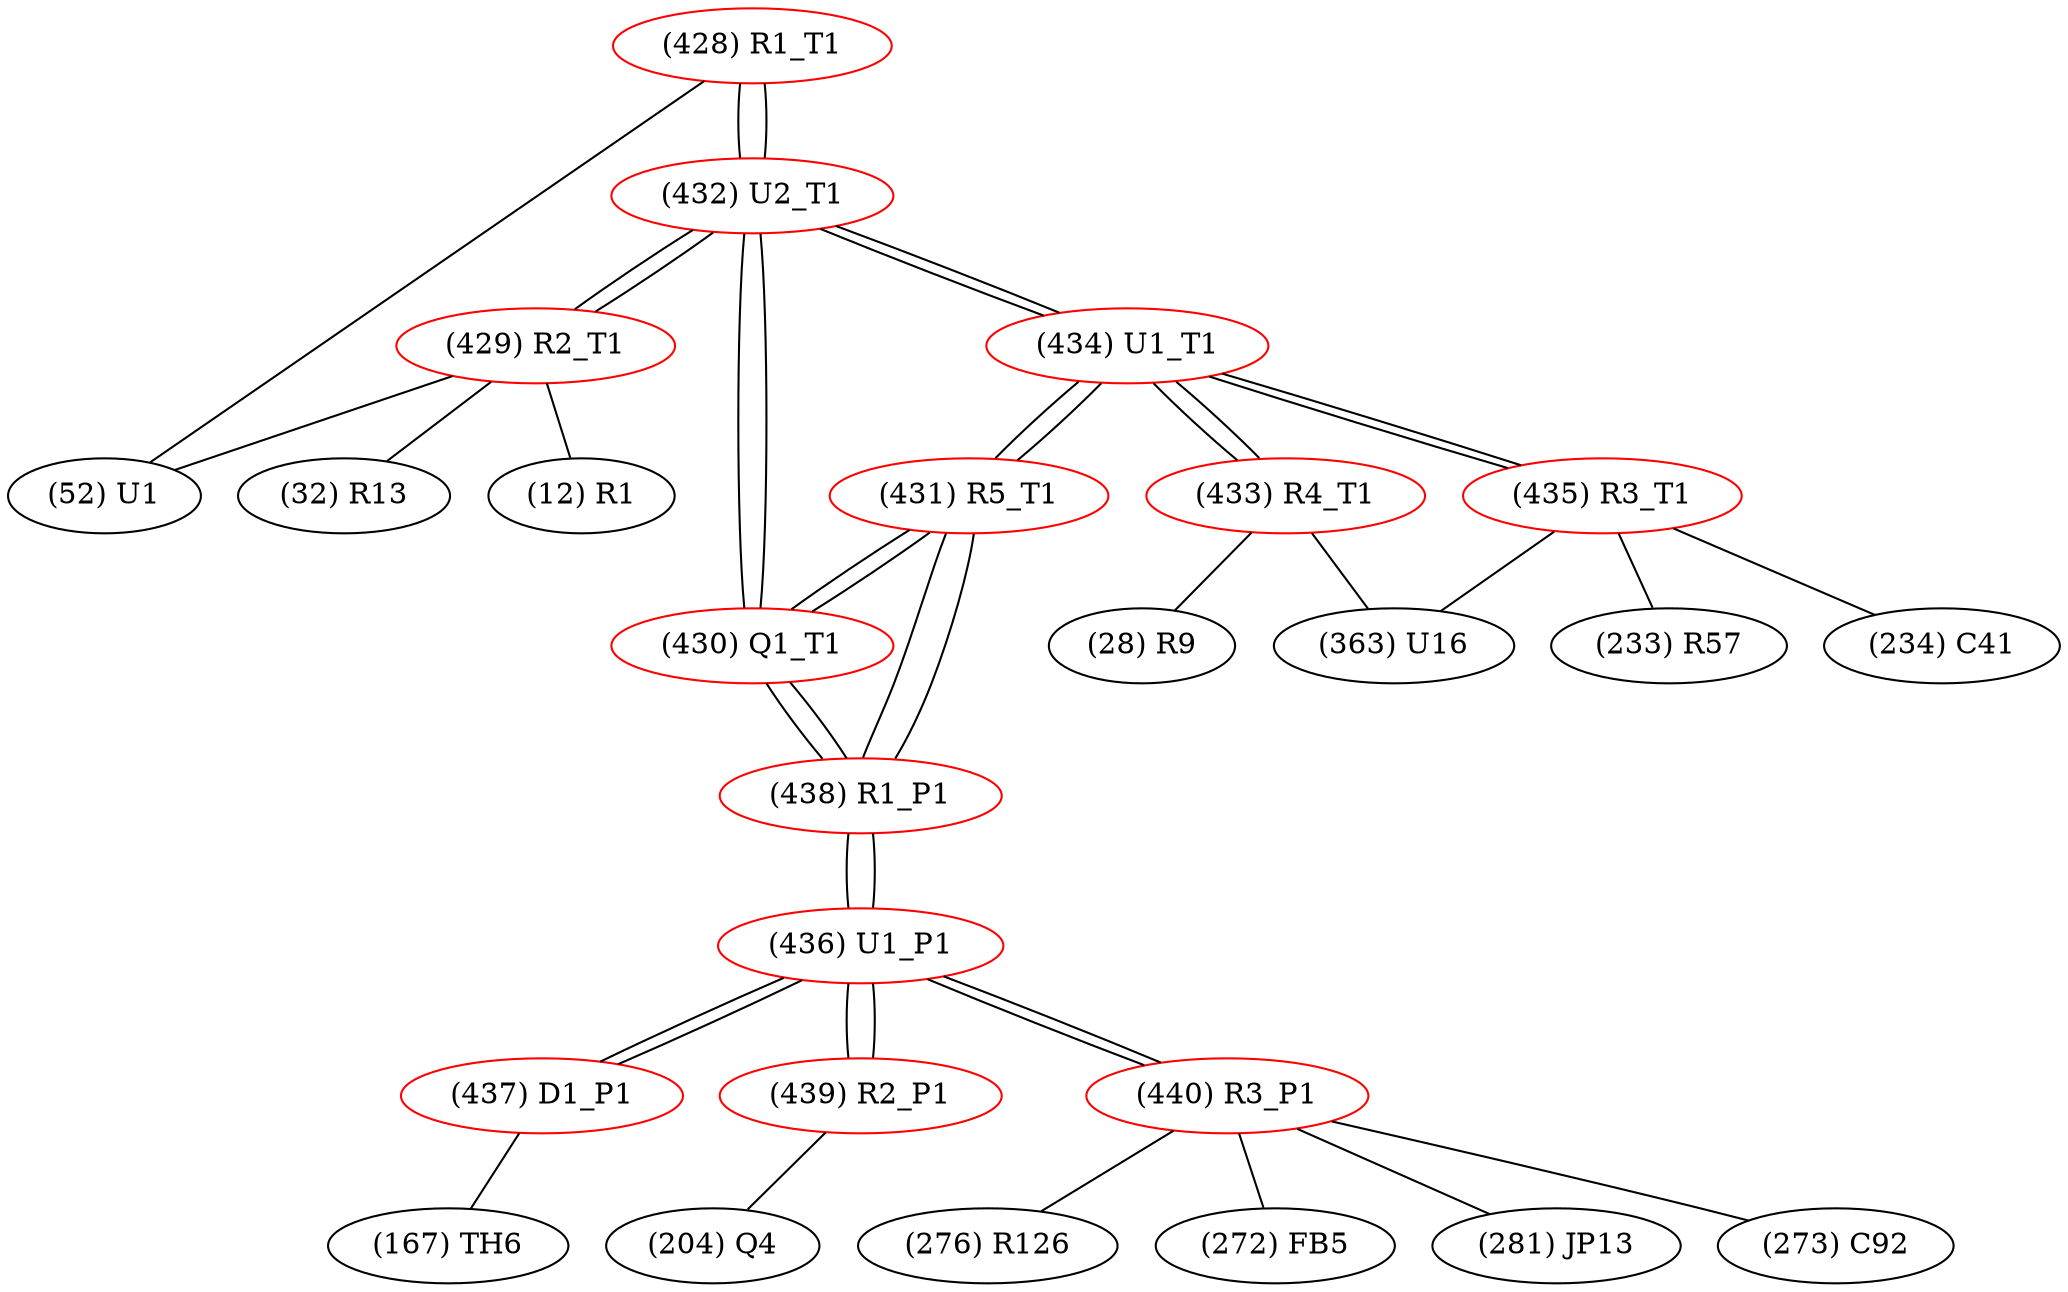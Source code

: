 graph {
	428 [label="(428) R1_T1" color=red]
	52 [label="(52) U1"]
	432 [label="(432) U2_T1"]
	429 [label="(429) R2_T1" color=red]
	52 [label="(52) U1"]
	32 [label="(32) R13"]
	12 [label="(12) R1"]
	432 [label="(432) U2_T1"]
	430 [label="(430) Q1_T1" color=red]
	432 [label="(432) U2_T1"]
	438 [label="(438) R1_P1"]
	431 [label="(431) R5_T1"]
	431 [label="(431) R5_T1" color=red]
	434 [label="(434) U1_T1"]
	438 [label="(438) R1_P1"]
	430 [label="(430) Q1_T1"]
	432 [label="(432) U2_T1" color=red]
	429 [label="(429) R2_T1"]
	434 [label="(434) U1_T1"]
	428 [label="(428) R1_T1"]
	430 [label="(430) Q1_T1"]
	433 [label="(433) R4_T1" color=red]
	363 [label="(363) U16"]
	28 [label="(28) R9"]
	434 [label="(434) U1_T1"]
	434 [label="(434) U1_T1" color=red]
	435 [label="(435) R3_T1"]
	433 [label="(433) R4_T1"]
	432 [label="(432) U2_T1"]
	431 [label="(431) R5_T1"]
	435 [label="(435) R3_T1" color=red]
	363 [label="(363) U16"]
	233 [label="(233) R57"]
	234 [label="(234) C41"]
	434 [label="(434) U1_T1"]
	436 [label="(436) U1_P1" color=red]
	437 [label="(437) D1_P1"]
	439 [label="(439) R2_P1"]
	440 [label="(440) R3_P1"]
	438 [label="(438) R1_P1"]
	437 [label="(437) D1_P1" color=red]
	167 [label="(167) TH6"]
	436 [label="(436) U1_P1"]
	438 [label="(438) R1_P1" color=red]
	431 [label="(431) R5_T1"]
	430 [label="(430) Q1_T1"]
	436 [label="(436) U1_P1"]
	439 [label="(439) R2_P1" color=red]
	204 [label="(204) Q4"]
	436 [label="(436) U1_P1"]
	440 [label="(440) R3_P1" color=red]
	276 [label="(276) R126"]
	272 [label="(272) FB5"]
	281 [label="(281) JP13"]
	273 [label="(273) C92"]
	436 [label="(436) U1_P1"]
	428 -- 52
	428 -- 432
	429 -- 52
	429 -- 32
	429 -- 12
	429 -- 432
	430 -- 432
	430 -- 438
	430 -- 431
	431 -- 434
	431 -- 438
	431 -- 430
	432 -- 429
	432 -- 434
	432 -- 428
	432 -- 430
	433 -- 363
	433 -- 28
	433 -- 434
	434 -- 435
	434 -- 433
	434 -- 432
	434 -- 431
	435 -- 363
	435 -- 233
	435 -- 234
	435 -- 434
	436 -- 437
	436 -- 439
	436 -- 440
	436 -- 438
	437 -- 167
	437 -- 436
	438 -- 431
	438 -- 430
	438 -- 436
	439 -- 204
	439 -- 436
	440 -- 276
	440 -- 272
	440 -- 281
	440 -- 273
	440 -- 436
}
